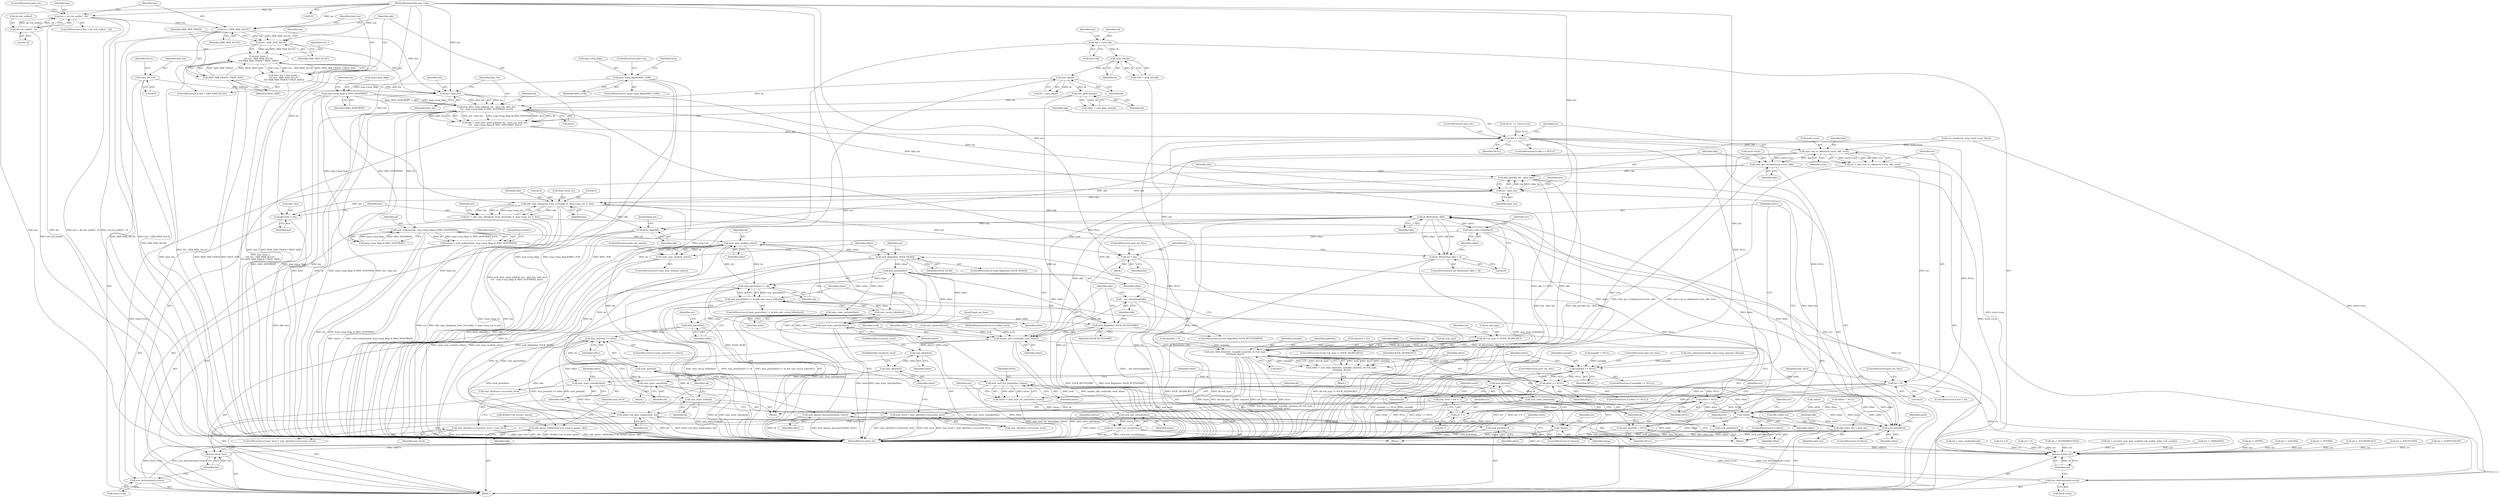 digraph "0_linux_e0e3cea46d31d23dc40df0a49a7a2c04fe8edfea_0@API" {
"1000281" [label="(Call,sock_alloc_send_pskb(sk, len - data_len, data_len,\n\t\t\t\t   msg->msg_flags & MSG_DONTWAIT, &err))"];
"1000226" [label="(Call,unix_peer_get(sk))"];
"1000128" [label="(Call,unix_sk(sk))"];
"1000123" [label="(Call,sock_net(sk))"];
"1000115" [label="(Call,*sk = sock->sk)"];
"1000283" [label="(Call,len - data_len)"];
"1000266" [label="(Call,len > SKB_MAX_ALLOC)"];
"1000257" [label="(Call,len > sk->sk_sndbuf - 32)"];
"1000107" [label="(MethodParameterIn,size_t len)"];
"1000259" [label="(Call,sk->sk_sndbuf - 32)"];
"1000273" [label="(Call,len - SKB_MAX_ALLOC)"];
"1000151" [label="(Call,data_len = 0)"];
"1000269" [label="(Call,data_len = min_t(size_t,\n\t\t\t\t len - SKB_MAX_ALLOC,\n\t\t\t\t MAX_SKB_FRAGS * PAGE_SIZE))"];
"1000271" [label="(Call,min_t(size_t,\n\t\t\t\t len - SKB_MAX_ALLOC,\n\t\t\t\t MAX_SKB_FRAGS * PAGE_SIZE))"];
"1000276" [label="(Call,MAX_SKB_FRAGS * PAGE_SIZE)"];
"1000287" [label="(Call,msg->msg_flags & MSG_DONTWAIT)"];
"1000187" [label="(Call,msg->msg_flags&MSG_OOB)"];
"1000279" [label="(Call,skb = sock_alloc_send_pskb(sk, len - data_len, data_len,\n\t\t\t\t   msg->msg_flags & MSG_DONTWAIT, &err))"];
"1000295" [label="(Call,skb == NULL)"];
"1000301" [label="(Call,unix_scm_to_skb(siocb->scm, skb, true))"];
"1000299" [label="(Call,err = unix_scm_to_skb(siocb->scm, skb, true))"];
"1000308" [label="(Call,err < 0)"];
"1000312" [label="(Call,max_level = err + 1)"];
"1000538" [label="(Call,max_level > unix_sk(other)->recursion_level)"];
"1000544" [label="(Call,unix_sk(other)->recursion_level = max_level)"];
"1000314" [label="(Call,err + 1)"];
"1000578" [label="(Return,return err;)"];
"1000317" [label="(Call,unix_get_secdata(siocb->scm, skb))"];
"1000322" [label="(Call,skb_put(skb, len - data_len))"];
"1000339" [label="(Call,skb_copy_datagram_from_iovec(skb, 0, msg->msg_iov, 0, len))"];
"1000337" [label="(Call,err = skb_copy_datagram_from_iovec(skb, 0, msg->msg_iov, 0, len))"];
"1000392" [label="(Call,sk_filter(other, skb))"];
"1000391" [label="(Call,sk_filter(other, skb) < 0)"];
"1000401" [label="(Call,unix_state_lock(other))"];
"1000409" [label="(Call,unix_may_send(sk, other))"];
"1000408" [label="(Call,!unix_may_send(sk, other))"];
"1000414" [label="(Call,sock_flag(other, SOCK_DEAD))"];
"1000418" [label="(Call,unix_state_unlock(other))"];
"1000420" [label="(Call,sock_put(other))"];
"1000428" [label="(Call,unix_peer(sk) == other)"];
"1000439" [label="(Call,unix_dgram_disconnected(sk, other))"];
"1000442" [label="(Call,sock_put(other))"];
"1000492" [label="(Call,unix_peer(other))"];
"1000491" [label="(Call,unix_peer(other) != sk)"];
"1000490" [label="(Call,unix_peer(other) != sk && unix_recvq_full(other))"];
"1000495" [label="(Call,unix_recvq_full(other))"];
"1000509" [label="(Call,unix_wait_for_peer(other, timeo))"];
"1000361" [label="(Call,!other)"];
"1000572" [label="(Call,sock_put(other))"];
"1000507" [label="(Call,timeo = unix_wait_for_peer(other, timeo))"];
"1000514" [label="(Call,sock_intr_errno(timeo))"];
"1000499" [label="(Call,!timeo)"];
"1000512" [label="(Call,err = sock_intr_errno(timeo))"];
"1000522" [label="(Call,sock_flag(other, SOCK_RCVTSTAMP))"];
"1000527" [label="(Call,maybe_add_creds(skb, sock, other))"];
"1000531" [label="(Call,skb_queue_tail(&other->sk_receive_queue, skb))"];
"1000541" [label="(Call,unix_sk(other))"];
"1000546" [label="(Call,unix_sk(other))"];
"1000550" [label="(Call,unix_state_unlock(other))"];
"1000552" [label="(Call,other->sk_data_ready(other, len))"];
"1000555" [label="(Call,sock_put(other))"];
"1000561" [label="(Return,return len;)"];
"1000564" [label="(Call,unix_state_unlock(other))"];
"1000425" [label="(Call,unix_state_lock(sk))"];
"1000429" [label="(Call,unix_peer(sk))"];
"1000434" [label="(Call,unix_peer(sk))"];
"1000437" [label="(Call,unix_state_unlock(sk))"];
"1000450" [label="(Call,unix_state_unlock(sk))"];
"1000525" [label="(Call,__net_timestamp(skb))"];
"1000567" [label="(Call,kfree_skb(skb))"];
"1000397" [label="(Call,err = len)"];
"1000557" [label="(Call,scm_destroy(siocb->scm))"];
"1000574" [label="(Call,scm_destroy(siocb->scm))"];
"1000369" [label="(Call,sunaddr == NULL)"];
"1000375" [label="(Call,unix_find_other(net, sunaddr, namelen, sk->sk_type,\n\t\t\t\t\thash, &err))"];
"1000373" [label="(Call,other = unix_find_other(net, sunaddr, namelen, sk->sk_type,\n\t\t\t\t\thash, &err))"];
"1000386" [label="(Call,other == NULL)"];
"1000433" [label="(Call,unix_peer(sk) = NULL)"];
"1000452" [label="(Call,other = NULL)"];
"1000471" [label="(Call,sk->sk_type != SOCK_SEQPACKET)"];
"1000324" [label="(Call,len - data_len)"];
"1000327" [label="(Call,skb->data_len = data_len)"];
"1000332" [label="(Call,skb->len = len)"];
"1000352" [label="(Call,sock_sndtimeo(sk, msg->msg_flags & MSG_DONTWAIT))"];
"1000350" [label="(Call,timeo = sock_sndtimeo(sk, msg->msg_flags & MSG_DONTWAIT))"];
"1000334" [label="(Identifier,skb)"];
"1000441" [label="(Identifier,other)"];
"1000530" [label="(Identifier,other)"];
"1000389" [label="(ControlStructure,goto out_free;)"];
"1000129" [label="(Identifier,sk)"];
"1000264" [label="(ControlStructure,goto out;)"];
"1000246" [label="(Call,err = unix_autobind(sock))"];
"1000336" [label="(Identifier,len)"];
"1000454" [label="(Identifier,NULL)"];
"1000293" [label="(Identifier,err)"];
"1000339" [label="(Call,skb_copy_datagram_from_iovec(skb, 0, msg->msg_iov, 0, len))"];
"1000436" [label="(Identifier,NULL)"];
"1000538" [label="(Call,max_level > unix_sk(other)->recursion_level)"];
"1000325" [label="(Identifier,len)"];
"1000208" [label="(Call,err < 0)"];
"1000524" [label="(Identifier,SOCK_RCVTSTAMP)"];
"1000298" [label="(ControlStructure,goto out;)"];
"1000422" [label="(Call,err = 0)"];
"1000105" [label="(MethodParameterIn,struct socket *sock)"];
"1000392" [label="(Call,sk_filter(other, skb))"];
"1000418" [label="(Call,unix_state_unlock(other))"];
"1000402" [label="(Identifier,other)"];
"1000333" [label="(Call,skb->len)"];
"1000527" [label="(Call,maybe_add_creds(skb, sock, other))"];
"1000224" [label="(Call,other = unix_peer_get(sk))"];
"1000263" [label="(Literal,32)"];
"1000578" [label="(Return,return err;)"];
"1000324" [label="(Call,len - data_len)"];
"1000431" [label="(Identifier,other)"];
"1000556" [label="(Identifier,other)"];
"1000435" [label="(Identifier,sk)"];
"1000427" [label="(ControlStructure,if (unix_peer(sk) == other))"];
"1000514" [label="(Call,sock_intr_errno(timeo))"];
"1000453" [label="(Identifier,other)"];
"1000296" [label="(Identifier,skb)"];
"1000155" [label="(Call,NULL == siocb->scm)"];
"1000404" [label="(Identifier,err)"];
"1000522" [label="(Call,sock_flag(other, SOCK_RCVTSTAMP))"];
"1000371" [label="(Identifier,NULL)"];
"1000270" [label="(Identifier,data_len)"];
"1000346" [label="(Identifier,len)"];
"1000126" [label="(Call,*u = unix_sk(sk))"];
"1000390" [label="(ControlStructure,if (sk_filter(other, skb) < 0))"];
"1000315" [label="(Identifier,err)"];
"1000378" [label="(Identifier,namelen)"];
"1000302" [label="(Call,siocb->scm)"];
"1000124" [label="(Identifier,sk)"];
"1000128" [label="(Call,unix_sk(sk))"];
"1000284" [label="(Identifier,len)"];
"1000497" [label="(Block,)"];
"1000575" [label="(Call,siocb->scm)"];
"1000332" [label="(Call,skb->len = len)"];
"1000107" [label="(MethodParameterIn,size_t len)"];
"1000272" [label="(Identifier,size_t)"];
"1000551" [label="(Identifier,other)"];
"1000444" [label="(Call,err = -ECONNREFUSED)"];
"1000285" [label="(Identifier,data_len)"];
"1000493" [label="(Identifier,other)"];
"1000342" [label="(Call,msg->msg_iov)"];
"1000397" [label="(Call,err = len)"];
"1000361" [label="(Call,!other)"];
"1000257" [label="(Call,len > sk->sk_sndbuf - 32)"];
"1000331" [label="(Identifier,data_len)"];
"1000338" [label="(Identifier,err)"];
"1000489" [label="(ControlStructure,if (unix_peer(other) != sk && unix_recvq_full(other)))"];
"1000195" [label="(Identifier,msg)"];
"1000567" [label="(Call,kfree_skb(skb))"];
"1000460" [label="(Identifier,err)"];
"1000151" [label="(Call,data_len = 0)"];
"1000306" [label="(Identifier,true)"];
"1000388" [label="(Identifier,NULL)"];
"1000491" [label="(Call,unix_peer(other) != sk)"];
"1000529" [label="(Identifier,sock)"];
"1000500" [label="(Identifier,timeo)"];
"1000369" [label="(Call,sunaddr == NULL)"];
"1000291" [label="(Identifier,MSG_DONTWAIT)"];
"1000269" [label="(Call,data_len = min_t(size_t,\n\t\t\t\t len - SKB_MAX_ALLOC,\n\t\t\t\t MAX_SKB_FRAGS * PAGE_SIZE))"];
"1000322" [label="(Call,skb_put(skb, len - data_len))"];
"1000297" [label="(Identifier,NULL)"];
"1000534" [label="(Identifier,other)"];
"1000311" [label="(ControlStructure,goto out_free;)"];
"1000317" [label="(Call,unix_get_secdata(siocb->scm, skb))"];
"1000169" [label="(Call,scm_send(sock, msg, siocb->scm, false))"];
"1000559" [label="(Identifier,siocb)"];
"1000294" [label="(ControlStructure,if (skb == NULL))"];
"1000374" [label="(Identifier,other)"];
"1000432" [label="(Block,)"];
"1000545" [label="(Call,unix_sk(other)->recursion_level)"];
"1000477" [label="(Call,err = security_unix_may_send(sk->sk_socket, other->sk_socket))"];
"1000387" [label="(Identifier,other)"];
"1000368" [label="(ControlStructure,if (sunaddr == NULL))"];
"1000212" [label="(Call,namelen = err)"];
"1000345" [label="(Literal,0)"];
"1000554" [label="(Identifier,len)"];
"1000451" [label="(Identifier,sk)"];
"1000518" [label="(Identifier,current)"];
"1000283" [label="(Call,len - data_len)"];
"1000288" [label="(Call,msg->msg_flags)"];
"1000544" [label="(Call,unix_sk(other)->recursion_level = max_level)"];
"1000394" [label="(Identifier,skb)"];
"1000398" [label="(Identifier,err)"];
"1000515" [label="(Identifier,timeo)"];
"1000401" [label="(Call,unix_state_lock(other))"];
"1000312" [label="(Call,max_level = err + 1)"];
"1000568" [label="(Identifier,skb)"];
"1000115" [label="(Call,*sk = sock->sk)"];
"1000276" [label="(Call,MAX_SKB_FRAGS * PAGE_SIZE)"];
"1000450" [label="(Call,unix_state_unlock(sk))"];
"1000226" [label="(Call,unix_peer_get(sk))"];
"1000280" [label="(Identifier,skb)"];
"1000186" [label="(ControlStructure,if (msg->msg_flags&MSG_OOB))"];
"1000536" [label="(Identifier,skb)"];
"1000352" [label="(Call,sock_sndtimeo(sk, msg->msg_flags & MSG_DONTWAIT))"];
"1000301" [label="(Call,unix_scm_to_skb(siocb->scm, skb, true))"];
"1000287" [label="(Call,msg->msg_flags & MSG_DONTWAIT)"];
"1000499" [label="(Call,!timeo)"];
"1000528" [label="(Identifier,skb)"];
"1000382" [label="(Identifier,hash)"];
"1000354" [label="(Call,msg->msg_flags & MSG_DONTWAIT)"];
"1000123" [label="(Call,sock_net(sk))"];
"1000248" [label="(Call,unix_autobind(sock))"];
"1000370" [label="(Identifier,sunaddr)"];
"1000299" [label="(Call,err = unix_scm_to_skb(siocb->scm, skb, true))"];
"1000471" [label="(Call,sk->sk_type != SOCK_SEQPACKET)"];
"1000116" [label="(Identifier,sk)"];
"1000549" [label="(Identifier,max_level)"];
"1000376" [label="(Identifier,net)"];
"1000507" [label="(Call,timeo = unix_wait_for_peer(other, timeo))"];
"1000547" [label="(Identifier,other)"];
"1000472" [label="(Call,sk->sk_type)"];
"1000428" [label="(Call,unix_peer(sk) == other)"];
"1000275" [label="(Identifier,SKB_MAX_ALLOC)"];
"1000259" [label="(Call,sk->sk_sndbuf - 32)"];
"1000318" [label="(Call,siocb->scm)"];
"1000416" [label="(Identifier,SOCK_DEAD)"];
"1000229" [label="(Call,!other)"];
"1000513" [label="(Identifier,err)"];
"1000351" [label="(Identifier,timeo)"];
"1000121" [label="(Call,*net = sock_net(sk))"];
"1000108" [label="(Block,)"];
"1000305" [label="(Identifier,skb)"];
"1000445" [label="(Identifier,err)"];
"1000439" [label="(Call,unix_dgram_disconnected(sk, other))"];
"1000353" [label="(Identifier,sk)"];
"1000572" [label="(Call,sock_put(other))"];
"1000385" [label="(ControlStructure,if (other == NULL))"];
"1000314" [label="(Call,err + 1)"];
"1000350" [label="(Call,timeo = sock_sndtimeo(sk, msg->msg_flags & MSG_DONTWAIT))"];
"1000217" [label="(Call,sunaddr = NULL)"];
"1000267" [label="(Identifier,len)"];
"1000274" [label="(Identifier,len)"];
"1000271" [label="(Call,min_t(size_t,\n\t\t\t\t len - SKB_MAX_ALLOC,\n\t\t\t\t MAX_SKB_FRAGS * PAGE_SIZE))"];
"1000512" [label="(Call,err = sock_intr_errno(timeo))"];
"1000440" [label="(Identifier,sk)"];
"1000552" [label="(Call,other->sk_data_ready(other, len))"];
"1000310" [label="(Literal,0)"];
"1000494" [label="(Identifier,sk)"];
"1000526" [label="(Identifier,skb)"];
"1000426" [label="(Identifier,sk)"];
"1000323" [label="(Identifier,skb)"];
"1000282" [label="(Identifier,sk)"];
"1000295" [label="(Call,skb == NULL)"];
"1000286" [label="(Identifier,data_len)"];
"1000300" [label="(Identifier,err)"];
"1000580" [label="(MethodReturn,static int)"];
"1000307" [label="(ControlStructure,if (err < 0))"];
"1000537" [label="(ControlStructure,if (max_level > unix_sk(other)->recursion_level))"];
"1000412" [label="(ControlStructure,goto out_unlock;)"];
"1000423" [label="(Identifier,err)"];
"1000419" [label="(Identifier,other)"];
"1000266" [label="(Call,len > SKB_MAX_ALLOC)"];
"1000558" [label="(Call,siocb->scm)"];
"1000328" [label="(Call,skb->data_len)"];
"1000550" [label="(Call,unix_state_unlock(other))"];
"1000379" [label="(Call,sk->sk_type)"];
"1000156" [label="(Identifier,NULL)"];
"1000363" [label="(Block,)"];
"1000420" [label="(Call,sock_put(other))"];
"1000273" [label="(Call,len - SKB_MAX_ALLOC)"];
"1000281" [label="(Call,sock_alloc_send_pskb(sk, len - data_len, data_len,\n\t\t\t\t   msg->msg_flags & MSG_DONTWAIT, &err))"];
"1000434" [label="(Call,unix_peer(sk))"];
"1000122" [label="(Identifier,net)"];
"1000326" [label="(Identifier,data_len)"];
"1000540" [label="(Call,unix_sk(other)->recursion_level)"];
"1000576" [label="(Identifier,siocb)"];
"1000313" [label="(Identifier,max_level)"];
"1000414" [label="(Call,sock_flag(other, SOCK_DEAD))"];
"1000292" [label="(Call,&err)"];
"1000260" [label="(Call,sk->sk_sndbuf)"];
"1000117" [label="(Call,sock->sk)"];
"1000525" [label="(Call,__net_timestamp(skb))"];
"1000503" [label="(Identifier,err)"];
"1000141" [label="(Call,namelen = 0)"];
"1000539" [label="(Identifier,max_level)"];
"1000252" [label="(Call,err = -EMSGSIZE)"];
"1000569" [label="(JumpTarget,out:)"];
"1000470" [label="(ControlStructure,if (sk->sk_type != SOCK_SEQPACKET))"];
"1000308" [label="(Call,err < 0)"];
"1000456" [label="(Identifier,err)"];
"1000475" [label="(Identifier,SOCK_SEQPACKET)"];
"1000340" [label="(Identifier,skb)"];
"1000373" [label="(Call,other = unix_find_other(net, sunaddr, namelen, sk->sk_type,\n\t\t\t\t\thash, &err))"];
"1000187" [label="(Call,msg->msg_flags&MSG_OOB)"];
"1000227" [label="(Identifier,sk)"];
"1000191" [label="(Identifier,MSG_OOB)"];
"1000417" [label="(Block,)"];
"1000430" [label="(Identifier,sk)"];
"1000372" [label="(ControlStructure,goto out_free;)"];
"1000152" [label="(Identifier,data_len)"];
"1000319" [label="(Identifier,siocb)"];
"1000425" [label="(Call,unix_state_lock(sk))"];
"1000327" [label="(Call,skb->data_len = data_len)"];
"1000393" [label="(Identifier,other)"];
"1000348" [label="(Identifier,err)"];
"1000492" [label="(Call,unix_peer(other))"];
"1000377" [label="(Identifier,sunaddr)"];
"1000396" [label="(Block,)"];
"1000452" [label="(Call,other = NULL)"];
"1000561" [label="(Return,return len;)"];
"1000360" [label="(ControlStructure,if (!other))"];
"1000137" [label="(Call,*other = NULL)"];
"1000409" [label="(Call,unix_may_send(sk, other))"];
"1000153" [label="(Literal,0)"];
"1000459" [label="(Call,err = -EPIPE)"];
"1000316" [label="(Literal,1)"];
"1000557" [label="(Call,scm_destroy(siocb->scm))"];
"1000553" [label="(Identifier,other)"];
"1000502" [label="(Call,err = -EAGAIN)"];
"1000362" [label="(Identifier,other)"];
"1000573" [label="(Identifier,other)"];
"1000403" [label="(Call,err = -EPERM)"];
"1000443" [label="(Identifier,other)"];
"1000543" [label="(FieldIdentifier,recursion_level)"];
"1000341" [label="(Literal,0)"];
"1000386" [label="(Call,other == NULL)"];
"1000498" [label="(ControlStructure,if (!timeo))"];
"1000321" [label="(Identifier,skb)"];
"1000562" [label="(Identifier,len)"];
"1000438" [label="(Identifier,sk)"];
"1000200" [label="(Call,unix_mkname(sunaddr, msg->msg_namelen, &hash))"];
"1000478" [label="(Identifier,err)"];
"1000359" [label="(JumpTarget,restart:)"];
"1000510" [label="(Identifier,other)"];
"1000265" [label="(ControlStructure,if (len > SKB_MAX_ALLOC))"];
"1000495" [label="(Call,unix_recvq_full(other))"];
"1000509" [label="(Call,unix_wait_for_peer(other, timeo))"];
"1000268" [label="(Identifier,SKB_MAX_ALLOC)"];
"1000531" [label="(Call,skb_queue_tail(&other->sk_receive_queue, skb))"];
"1000532" [label="(Call,&other->sk_receive_queue)"];
"1000408" [label="(Call,!unix_may_send(sk, other))"];
"1000546" [label="(Call,unix_sk(other))"];
"1000400" [label="(ControlStructure,goto out_free;)"];
"1000437" [label="(Call,unix_state_unlock(sk))"];
"1000258" [label="(Identifier,len)"];
"1000511" [label="(Identifier,timeo)"];
"1000364" [label="(Call,err = -ECONNRESET)"];
"1000395" [label="(Literal,0)"];
"1000256" [label="(ControlStructure,if (len > sk->sk_sndbuf - 32))"];
"1000566" [label="(JumpTarget,out_free:)"];
"1000548" [label="(FieldIdentifier,recursion_level)"];
"1000399" [label="(Identifier,len)"];
"1000413" [label="(ControlStructure,if (sock_flag(other, SOCK_DEAD)))"];
"1000541" [label="(Call,unix_sk(other))"];
"1000411" [label="(Identifier,other)"];
"1000565" [label="(Identifier,other)"];
"1000220" [label="(Call,err = -ENOTCONN)"];
"1000574" [label="(Call,scm_destroy(siocb->scm))"];
"1000564" [label="(Call,unix_state_unlock(other))"];
"1000521" [label="(ControlStructure,if (sock_flag(other, SOCK_RCVTSTAMP)))"];
"1000433" [label="(Call,unix_peer(sk) = NULL)"];
"1000442" [label="(Call,sock_put(other))"];
"1000496" [label="(Identifier,other)"];
"1000542" [label="(Identifier,other)"];
"1000410" [label="(Identifier,sk)"];
"1000570" [label="(ControlStructure,if (other))"];
"1000407" [label="(ControlStructure,if (!unix_may_send(sk, other)))"];
"1000579" [label="(Identifier,err)"];
"1000429" [label="(Call,unix_peer(sk))"];
"1000555" [label="(Call,sock_put(other))"];
"1000391" [label="(Call,sk_filter(other, skb) < 0)"];
"1000383" [label="(Call,&err)"];
"1000490" [label="(Call,unix_peer(other) != sk && unix_recvq_full(other))"];
"1000523" [label="(Identifier,other)"];
"1000415" [label="(Identifier,other)"];
"1000188" [label="(Call,msg->msg_flags)"];
"1000192" [label="(ControlStructure,goto out;)"];
"1000421" [label="(Identifier,other)"];
"1000329" [label="(Identifier,skb)"];
"1000365" [label="(Identifier,err)"];
"1000375" [label="(Call,unix_find_other(net, sunaddr, namelen, sk->sk_type,\n\t\t\t\t\thash, &err))"];
"1000278" [label="(Identifier,PAGE_SIZE)"];
"1000449" [label="(Block,)"];
"1000182" [label="(Call,err = -EOPNOTSUPP)"];
"1000508" [label="(Identifier,timeo)"];
"1000279" [label="(Call,skb = sock_alloc_send_pskb(sk, len - data_len, data_len,\n\t\t\t\t   msg->msg_flags & MSG_DONTWAIT, &err))"];
"1000337" [label="(Call,err = skb_copy_datagram_from_iovec(skb, 0, msg->msg_iov, 0, len))"];
"1000277" [label="(Identifier,MAX_SKB_FRAGS)"];
"1000309" [label="(Identifier,err)"];
"1000281" -> "1000279"  [label="AST: "];
"1000281" -> "1000292"  [label="CFG: "];
"1000282" -> "1000281"  [label="AST: "];
"1000283" -> "1000281"  [label="AST: "];
"1000286" -> "1000281"  [label="AST: "];
"1000287" -> "1000281"  [label="AST: "];
"1000292" -> "1000281"  [label="AST: "];
"1000279" -> "1000281"  [label="CFG: "];
"1000281" -> "1000580"  [label="DDG: data_len"];
"1000281" -> "1000580"  [label="DDG: &err"];
"1000281" -> "1000580"  [label="DDG: sk"];
"1000281" -> "1000580"  [label="DDG: msg->msg_flags & MSG_DONTWAIT"];
"1000281" -> "1000580"  [label="DDG: len - data_len"];
"1000281" -> "1000279"  [label="DDG: len - data_len"];
"1000281" -> "1000279"  [label="DDG: msg->msg_flags & MSG_DONTWAIT"];
"1000281" -> "1000279"  [label="DDG: &err"];
"1000281" -> "1000279"  [label="DDG: sk"];
"1000281" -> "1000279"  [label="DDG: data_len"];
"1000226" -> "1000281"  [label="DDG: sk"];
"1000128" -> "1000281"  [label="DDG: sk"];
"1000283" -> "1000281"  [label="DDG: len"];
"1000283" -> "1000281"  [label="DDG: data_len"];
"1000287" -> "1000281"  [label="DDG: msg->msg_flags"];
"1000287" -> "1000281"  [label="DDG: MSG_DONTWAIT"];
"1000281" -> "1000324"  [label="DDG: data_len"];
"1000281" -> "1000352"  [label="DDG: sk"];
"1000281" -> "1000375"  [label="DDG: &err"];
"1000226" -> "1000224"  [label="AST: "];
"1000226" -> "1000227"  [label="CFG: "];
"1000227" -> "1000226"  [label="AST: "];
"1000224" -> "1000226"  [label="CFG: "];
"1000226" -> "1000580"  [label="DDG: sk"];
"1000226" -> "1000224"  [label="DDG: sk"];
"1000128" -> "1000226"  [label="DDG: sk"];
"1000128" -> "1000126"  [label="AST: "];
"1000128" -> "1000129"  [label="CFG: "];
"1000129" -> "1000128"  [label="AST: "];
"1000126" -> "1000128"  [label="CFG: "];
"1000128" -> "1000580"  [label="DDG: sk"];
"1000128" -> "1000126"  [label="DDG: sk"];
"1000123" -> "1000128"  [label="DDG: sk"];
"1000123" -> "1000121"  [label="AST: "];
"1000123" -> "1000124"  [label="CFG: "];
"1000124" -> "1000123"  [label="AST: "];
"1000121" -> "1000123"  [label="CFG: "];
"1000123" -> "1000121"  [label="DDG: sk"];
"1000115" -> "1000123"  [label="DDG: sk"];
"1000115" -> "1000108"  [label="AST: "];
"1000115" -> "1000117"  [label="CFG: "];
"1000116" -> "1000115"  [label="AST: "];
"1000117" -> "1000115"  [label="AST: "];
"1000122" -> "1000115"  [label="CFG: "];
"1000115" -> "1000580"  [label="DDG: sock->sk"];
"1000283" -> "1000285"  [label="CFG: "];
"1000284" -> "1000283"  [label="AST: "];
"1000285" -> "1000283"  [label="AST: "];
"1000286" -> "1000283"  [label="CFG: "];
"1000283" -> "1000580"  [label="DDG: len"];
"1000266" -> "1000283"  [label="DDG: len"];
"1000273" -> "1000283"  [label="DDG: len"];
"1000107" -> "1000283"  [label="DDG: len"];
"1000151" -> "1000283"  [label="DDG: data_len"];
"1000269" -> "1000283"  [label="DDG: data_len"];
"1000283" -> "1000324"  [label="DDG: len"];
"1000266" -> "1000265"  [label="AST: "];
"1000266" -> "1000268"  [label="CFG: "];
"1000267" -> "1000266"  [label="AST: "];
"1000268" -> "1000266"  [label="AST: "];
"1000270" -> "1000266"  [label="CFG: "];
"1000280" -> "1000266"  [label="CFG: "];
"1000266" -> "1000580"  [label="DDG: SKB_MAX_ALLOC"];
"1000266" -> "1000580"  [label="DDG: len > SKB_MAX_ALLOC"];
"1000257" -> "1000266"  [label="DDG: len"];
"1000107" -> "1000266"  [label="DDG: len"];
"1000266" -> "1000273"  [label="DDG: len"];
"1000266" -> "1000273"  [label="DDG: SKB_MAX_ALLOC"];
"1000257" -> "1000256"  [label="AST: "];
"1000257" -> "1000259"  [label="CFG: "];
"1000258" -> "1000257"  [label="AST: "];
"1000259" -> "1000257"  [label="AST: "];
"1000264" -> "1000257"  [label="CFG: "];
"1000267" -> "1000257"  [label="CFG: "];
"1000257" -> "1000580"  [label="DDG: sk->sk_sndbuf - 32"];
"1000257" -> "1000580"  [label="DDG: len"];
"1000257" -> "1000580"  [label="DDG: len > sk->sk_sndbuf - 32"];
"1000107" -> "1000257"  [label="DDG: len"];
"1000259" -> "1000257"  [label="DDG: sk->sk_sndbuf"];
"1000259" -> "1000257"  [label="DDG: 32"];
"1000107" -> "1000103"  [label="AST: "];
"1000107" -> "1000580"  [label="DDG: len"];
"1000107" -> "1000273"  [label="DDG: len"];
"1000107" -> "1000324"  [label="DDG: len"];
"1000107" -> "1000332"  [label="DDG: len"];
"1000107" -> "1000339"  [label="DDG: len"];
"1000107" -> "1000397"  [label="DDG: len"];
"1000107" -> "1000552"  [label="DDG: len"];
"1000107" -> "1000561"  [label="DDG: len"];
"1000259" -> "1000263"  [label="CFG: "];
"1000260" -> "1000259"  [label="AST: "];
"1000263" -> "1000259"  [label="AST: "];
"1000259" -> "1000580"  [label="DDG: sk->sk_sndbuf"];
"1000273" -> "1000271"  [label="AST: "];
"1000273" -> "1000275"  [label="CFG: "];
"1000274" -> "1000273"  [label="AST: "];
"1000275" -> "1000273"  [label="AST: "];
"1000277" -> "1000273"  [label="CFG: "];
"1000273" -> "1000580"  [label="DDG: SKB_MAX_ALLOC"];
"1000273" -> "1000271"  [label="DDG: len"];
"1000273" -> "1000271"  [label="DDG: SKB_MAX_ALLOC"];
"1000151" -> "1000108"  [label="AST: "];
"1000151" -> "1000153"  [label="CFG: "];
"1000152" -> "1000151"  [label="AST: "];
"1000153" -> "1000151"  [label="AST: "];
"1000156" -> "1000151"  [label="CFG: "];
"1000151" -> "1000580"  [label="DDG: data_len"];
"1000269" -> "1000265"  [label="AST: "];
"1000269" -> "1000271"  [label="CFG: "];
"1000270" -> "1000269"  [label="AST: "];
"1000271" -> "1000269"  [label="AST: "];
"1000280" -> "1000269"  [label="CFG: "];
"1000269" -> "1000580"  [label="DDG: min_t(size_t,\n\t\t\t\t len - SKB_MAX_ALLOC,\n\t\t\t\t MAX_SKB_FRAGS * PAGE_SIZE)"];
"1000271" -> "1000269"  [label="DDG: size_t"];
"1000271" -> "1000269"  [label="DDG: len - SKB_MAX_ALLOC"];
"1000271" -> "1000269"  [label="DDG: MAX_SKB_FRAGS * PAGE_SIZE"];
"1000271" -> "1000276"  [label="CFG: "];
"1000272" -> "1000271"  [label="AST: "];
"1000276" -> "1000271"  [label="AST: "];
"1000271" -> "1000580"  [label="DDG: MAX_SKB_FRAGS * PAGE_SIZE"];
"1000271" -> "1000580"  [label="DDG: len - SKB_MAX_ALLOC"];
"1000271" -> "1000580"  [label="DDG: size_t"];
"1000276" -> "1000271"  [label="DDG: MAX_SKB_FRAGS"];
"1000276" -> "1000271"  [label="DDG: PAGE_SIZE"];
"1000276" -> "1000278"  [label="CFG: "];
"1000277" -> "1000276"  [label="AST: "];
"1000278" -> "1000276"  [label="AST: "];
"1000276" -> "1000580"  [label="DDG: PAGE_SIZE"];
"1000276" -> "1000580"  [label="DDG: MAX_SKB_FRAGS"];
"1000287" -> "1000291"  [label="CFG: "];
"1000288" -> "1000287"  [label="AST: "];
"1000291" -> "1000287"  [label="AST: "];
"1000293" -> "1000287"  [label="CFG: "];
"1000287" -> "1000580"  [label="DDG: MSG_DONTWAIT"];
"1000287" -> "1000580"  [label="DDG: msg->msg_flags"];
"1000187" -> "1000287"  [label="DDG: msg->msg_flags"];
"1000287" -> "1000354"  [label="DDG: msg->msg_flags"];
"1000287" -> "1000354"  [label="DDG: MSG_DONTWAIT"];
"1000187" -> "1000186"  [label="AST: "];
"1000187" -> "1000191"  [label="CFG: "];
"1000188" -> "1000187"  [label="AST: "];
"1000191" -> "1000187"  [label="AST: "];
"1000192" -> "1000187"  [label="CFG: "];
"1000195" -> "1000187"  [label="CFG: "];
"1000187" -> "1000580"  [label="DDG: msg->msg_flags"];
"1000187" -> "1000580"  [label="DDG: msg->msg_flags&MSG_OOB"];
"1000187" -> "1000580"  [label="DDG: MSG_OOB"];
"1000279" -> "1000108"  [label="AST: "];
"1000280" -> "1000279"  [label="AST: "];
"1000296" -> "1000279"  [label="CFG: "];
"1000279" -> "1000580"  [label="DDG: sock_alloc_send_pskb(sk, len - data_len, data_len,\n\t\t\t\t   msg->msg_flags & MSG_DONTWAIT, &err)"];
"1000279" -> "1000295"  [label="DDG: skb"];
"1000295" -> "1000294"  [label="AST: "];
"1000295" -> "1000297"  [label="CFG: "];
"1000296" -> "1000295"  [label="AST: "];
"1000297" -> "1000295"  [label="AST: "];
"1000298" -> "1000295"  [label="CFG: "];
"1000300" -> "1000295"  [label="CFG: "];
"1000295" -> "1000580"  [label="DDG: skb"];
"1000295" -> "1000580"  [label="DDG: NULL"];
"1000295" -> "1000580"  [label="DDG: skb == NULL"];
"1000155" -> "1000295"  [label="DDG: NULL"];
"1000295" -> "1000301"  [label="DDG: skb"];
"1000295" -> "1000369"  [label="DDG: NULL"];
"1000295" -> "1000433"  [label="DDG: NULL"];
"1000295" -> "1000452"  [label="DDG: NULL"];
"1000301" -> "1000299"  [label="AST: "];
"1000301" -> "1000306"  [label="CFG: "];
"1000302" -> "1000301"  [label="AST: "];
"1000305" -> "1000301"  [label="AST: "];
"1000306" -> "1000301"  [label="AST: "];
"1000299" -> "1000301"  [label="CFG: "];
"1000301" -> "1000580"  [label="DDG: true"];
"1000301" -> "1000299"  [label="DDG: siocb->scm"];
"1000301" -> "1000299"  [label="DDG: skb"];
"1000301" -> "1000299"  [label="DDG: true"];
"1000169" -> "1000301"  [label="DDG: siocb->scm"];
"1000301" -> "1000317"  [label="DDG: siocb->scm"];
"1000301" -> "1000317"  [label="DDG: skb"];
"1000301" -> "1000567"  [label="DDG: skb"];
"1000301" -> "1000574"  [label="DDG: siocb->scm"];
"1000299" -> "1000108"  [label="AST: "];
"1000300" -> "1000299"  [label="AST: "];
"1000309" -> "1000299"  [label="CFG: "];
"1000299" -> "1000580"  [label="DDG: unix_scm_to_skb(siocb->scm, skb, true)"];
"1000299" -> "1000308"  [label="DDG: err"];
"1000308" -> "1000307"  [label="AST: "];
"1000308" -> "1000310"  [label="CFG: "];
"1000309" -> "1000308"  [label="AST: "];
"1000310" -> "1000308"  [label="AST: "];
"1000311" -> "1000308"  [label="CFG: "];
"1000313" -> "1000308"  [label="CFG: "];
"1000308" -> "1000580"  [label="DDG: err"];
"1000308" -> "1000580"  [label="DDG: err < 0"];
"1000308" -> "1000312"  [label="DDG: err"];
"1000308" -> "1000314"  [label="DDG: err"];
"1000308" -> "1000578"  [label="DDG: err"];
"1000312" -> "1000108"  [label="AST: "];
"1000312" -> "1000314"  [label="CFG: "];
"1000313" -> "1000312"  [label="AST: "];
"1000314" -> "1000312"  [label="AST: "];
"1000319" -> "1000312"  [label="CFG: "];
"1000312" -> "1000580"  [label="DDG: max_level"];
"1000312" -> "1000580"  [label="DDG: err + 1"];
"1000312" -> "1000538"  [label="DDG: max_level"];
"1000538" -> "1000537"  [label="AST: "];
"1000538" -> "1000540"  [label="CFG: "];
"1000539" -> "1000538"  [label="AST: "];
"1000540" -> "1000538"  [label="AST: "];
"1000547" -> "1000538"  [label="CFG: "];
"1000551" -> "1000538"  [label="CFG: "];
"1000538" -> "1000580"  [label="DDG: unix_sk(other)->recursion_level"];
"1000538" -> "1000580"  [label="DDG: max_level"];
"1000538" -> "1000580"  [label="DDG: max_level > unix_sk(other)->recursion_level"];
"1000538" -> "1000544"  [label="DDG: max_level"];
"1000544" -> "1000537"  [label="AST: "];
"1000544" -> "1000549"  [label="CFG: "];
"1000545" -> "1000544"  [label="AST: "];
"1000549" -> "1000544"  [label="AST: "];
"1000551" -> "1000544"  [label="CFG: "];
"1000544" -> "1000580"  [label="DDG: unix_sk(other)->recursion_level"];
"1000544" -> "1000580"  [label="DDG: max_level"];
"1000314" -> "1000316"  [label="CFG: "];
"1000315" -> "1000314"  [label="AST: "];
"1000316" -> "1000314"  [label="AST: "];
"1000578" -> "1000108"  [label="AST: "];
"1000578" -> "1000579"  [label="CFG: "];
"1000579" -> "1000578"  [label="AST: "];
"1000580" -> "1000578"  [label="CFG: "];
"1000578" -> "1000580"  [label="DDG: <RET>"];
"1000579" -> "1000578"  [label="DDG: err"];
"1000364" -> "1000578"  [label="DDG: err"];
"1000459" -> "1000578"  [label="DDG: err"];
"1000220" -> "1000578"  [label="DDG: err"];
"1000208" -> "1000578"  [label="DDG: err"];
"1000397" -> "1000578"  [label="DDG: err"];
"1000502" -> "1000578"  [label="DDG: err"];
"1000422" -> "1000578"  [label="DDG: err"];
"1000337" -> "1000578"  [label="DDG: err"];
"1000444" -> "1000578"  [label="DDG: err"];
"1000477" -> "1000578"  [label="DDG: err"];
"1000182" -> "1000578"  [label="DDG: err"];
"1000246" -> "1000578"  [label="DDG: err"];
"1000252" -> "1000578"  [label="DDG: err"];
"1000512" -> "1000578"  [label="DDG: err"];
"1000403" -> "1000578"  [label="DDG: err"];
"1000317" -> "1000108"  [label="AST: "];
"1000317" -> "1000321"  [label="CFG: "];
"1000318" -> "1000317"  [label="AST: "];
"1000321" -> "1000317"  [label="AST: "];
"1000323" -> "1000317"  [label="CFG: "];
"1000317" -> "1000580"  [label="DDG: unix_get_secdata(siocb->scm, skb)"];
"1000317" -> "1000322"  [label="DDG: skb"];
"1000317" -> "1000557"  [label="DDG: siocb->scm"];
"1000317" -> "1000574"  [label="DDG: siocb->scm"];
"1000322" -> "1000108"  [label="AST: "];
"1000322" -> "1000324"  [label="CFG: "];
"1000323" -> "1000322"  [label="AST: "];
"1000324" -> "1000322"  [label="AST: "];
"1000329" -> "1000322"  [label="CFG: "];
"1000322" -> "1000580"  [label="DDG: len - data_len"];
"1000322" -> "1000580"  [label="DDG: skb_put(skb, len - data_len)"];
"1000324" -> "1000322"  [label="DDG: len"];
"1000324" -> "1000322"  [label="DDG: data_len"];
"1000322" -> "1000339"  [label="DDG: skb"];
"1000339" -> "1000337"  [label="AST: "];
"1000339" -> "1000346"  [label="CFG: "];
"1000340" -> "1000339"  [label="AST: "];
"1000341" -> "1000339"  [label="AST: "];
"1000342" -> "1000339"  [label="AST: "];
"1000345" -> "1000339"  [label="AST: "];
"1000346" -> "1000339"  [label="AST: "];
"1000337" -> "1000339"  [label="CFG: "];
"1000339" -> "1000580"  [label="DDG: msg->msg_iov"];
"1000339" -> "1000580"  [label="DDG: len"];
"1000339" -> "1000337"  [label="DDG: skb"];
"1000339" -> "1000337"  [label="DDG: len"];
"1000339" -> "1000337"  [label="DDG: 0"];
"1000339" -> "1000337"  [label="DDG: msg->msg_iov"];
"1000324" -> "1000339"  [label="DDG: len"];
"1000339" -> "1000392"  [label="DDG: skb"];
"1000339" -> "1000397"  [label="DDG: len"];
"1000339" -> "1000552"  [label="DDG: len"];
"1000339" -> "1000567"  [label="DDG: skb"];
"1000337" -> "1000108"  [label="AST: "];
"1000338" -> "1000337"  [label="AST: "];
"1000348" -> "1000337"  [label="CFG: "];
"1000337" -> "1000580"  [label="DDG: skb_copy_datagram_from_iovec(skb, 0, msg->msg_iov, 0, len)"];
"1000337" -> "1000580"  [label="DDG: err"];
"1000392" -> "1000391"  [label="AST: "];
"1000392" -> "1000394"  [label="CFG: "];
"1000393" -> "1000392"  [label="AST: "];
"1000394" -> "1000392"  [label="AST: "];
"1000395" -> "1000392"  [label="CFG: "];
"1000392" -> "1000580"  [label="DDG: other"];
"1000392" -> "1000391"  [label="DDG: other"];
"1000392" -> "1000391"  [label="DDG: skb"];
"1000386" -> "1000392"  [label="DDG: other"];
"1000361" -> "1000392"  [label="DDG: other"];
"1000392" -> "1000401"  [label="DDG: other"];
"1000392" -> "1000525"  [label="DDG: skb"];
"1000392" -> "1000527"  [label="DDG: skb"];
"1000392" -> "1000567"  [label="DDG: skb"];
"1000392" -> "1000572"  [label="DDG: other"];
"1000391" -> "1000390"  [label="AST: "];
"1000391" -> "1000395"  [label="CFG: "];
"1000395" -> "1000391"  [label="AST: "];
"1000398" -> "1000391"  [label="CFG: "];
"1000402" -> "1000391"  [label="CFG: "];
"1000391" -> "1000580"  [label="DDG: sk_filter(other, skb)"];
"1000391" -> "1000580"  [label="DDG: sk_filter(other, skb) < 0"];
"1000401" -> "1000108"  [label="AST: "];
"1000401" -> "1000402"  [label="CFG: "];
"1000402" -> "1000401"  [label="AST: "];
"1000404" -> "1000401"  [label="CFG: "];
"1000401" -> "1000580"  [label="DDG: unix_state_lock(other)"];
"1000401" -> "1000409"  [label="DDG: other"];
"1000409" -> "1000408"  [label="AST: "];
"1000409" -> "1000411"  [label="CFG: "];
"1000410" -> "1000409"  [label="AST: "];
"1000411" -> "1000409"  [label="AST: "];
"1000408" -> "1000409"  [label="CFG: "];
"1000409" -> "1000580"  [label="DDG: sk"];
"1000409" -> "1000408"  [label="DDG: sk"];
"1000409" -> "1000408"  [label="DDG: other"];
"1000491" -> "1000409"  [label="DDG: sk"];
"1000439" -> "1000409"  [label="DDG: sk"];
"1000352" -> "1000409"  [label="DDG: sk"];
"1000450" -> "1000409"  [label="DDG: sk"];
"1000409" -> "1000414"  [label="DDG: other"];
"1000409" -> "1000425"  [label="DDG: sk"];
"1000409" -> "1000491"  [label="DDG: sk"];
"1000409" -> "1000564"  [label="DDG: other"];
"1000408" -> "1000407"  [label="AST: "];
"1000412" -> "1000408"  [label="CFG: "];
"1000415" -> "1000408"  [label="CFG: "];
"1000408" -> "1000580"  [label="DDG: unix_may_send(sk, other)"];
"1000408" -> "1000580"  [label="DDG: !unix_may_send(sk, other)"];
"1000414" -> "1000413"  [label="AST: "];
"1000414" -> "1000416"  [label="CFG: "];
"1000415" -> "1000414"  [label="AST: "];
"1000416" -> "1000414"  [label="AST: "];
"1000419" -> "1000414"  [label="CFG: "];
"1000460" -> "1000414"  [label="CFG: "];
"1000414" -> "1000580"  [label="DDG: sock_flag(other, SOCK_DEAD)"];
"1000414" -> "1000580"  [label="DDG: SOCK_DEAD"];
"1000414" -> "1000418"  [label="DDG: other"];
"1000414" -> "1000492"  [label="DDG: other"];
"1000414" -> "1000564"  [label="DDG: other"];
"1000418" -> "1000417"  [label="AST: "];
"1000418" -> "1000419"  [label="CFG: "];
"1000419" -> "1000418"  [label="AST: "];
"1000421" -> "1000418"  [label="CFG: "];
"1000418" -> "1000580"  [label="DDG: unix_state_unlock(other)"];
"1000418" -> "1000420"  [label="DDG: other"];
"1000420" -> "1000417"  [label="AST: "];
"1000420" -> "1000421"  [label="CFG: "];
"1000421" -> "1000420"  [label="AST: "];
"1000423" -> "1000420"  [label="CFG: "];
"1000420" -> "1000580"  [label="DDG: sock_put(other)"];
"1000420" -> "1000428"  [label="DDG: other"];
"1000428" -> "1000427"  [label="AST: "];
"1000428" -> "1000431"  [label="CFG: "];
"1000429" -> "1000428"  [label="AST: "];
"1000431" -> "1000428"  [label="AST: "];
"1000435" -> "1000428"  [label="CFG: "];
"1000451" -> "1000428"  [label="CFG: "];
"1000428" -> "1000580"  [label="DDG: unix_peer(sk) == other"];
"1000428" -> "1000580"  [label="DDG: unix_peer(sk)"];
"1000429" -> "1000428"  [label="DDG: sk"];
"1000428" -> "1000439"  [label="DDG: other"];
"1000439" -> "1000432"  [label="AST: "];
"1000439" -> "1000441"  [label="CFG: "];
"1000440" -> "1000439"  [label="AST: "];
"1000441" -> "1000439"  [label="AST: "];
"1000443" -> "1000439"  [label="CFG: "];
"1000439" -> "1000580"  [label="DDG: sk"];
"1000439" -> "1000580"  [label="DDG: unix_dgram_disconnected(sk, other)"];
"1000437" -> "1000439"  [label="DDG: sk"];
"1000439" -> "1000442"  [label="DDG: other"];
"1000442" -> "1000432"  [label="AST: "];
"1000442" -> "1000443"  [label="CFG: "];
"1000443" -> "1000442"  [label="AST: "];
"1000445" -> "1000442"  [label="CFG: "];
"1000442" -> "1000580"  [label="DDG: sock_put(other)"];
"1000492" -> "1000491"  [label="AST: "];
"1000492" -> "1000493"  [label="CFG: "];
"1000493" -> "1000492"  [label="AST: "];
"1000494" -> "1000492"  [label="CFG: "];
"1000492" -> "1000491"  [label="DDG: other"];
"1000492" -> "1000495"  [label="DDG: other"];
"1000492" -> "1000509"  [label="DDG: other"];
"1000492" -> "1000522"  [label="DDG: other"];
"1000492" -> "1000564"  [label="DDG: other"];
"1000491" -> "1000490"  [label="AST: "];
"1000491" -> "1000494"  [label="CFG: "];
"1000494" -> "1000491"  [label="AST: "];
"1000496" -> "1000491"  [label="CFG: "];
"1000490" -> "1000491"  [label="CFG: "];
"1000491" -> "1000580"  [label="DDG: sk"];
"1000491" -> "1000580"  [label="DDG: unix_peer(other)"];
"1000491" -> "1000490"  [label="DDG: unix_peer(other)"];
"1000491" -> "1000490"  [label="DDG: sk"];
"1000490" -> "1000489"  [label="AST: "];
"1000490" -> "1000495"  [label="CFG: "];
"1000495" -> "1000490"  [label="AST: "];
"1000500" -> "1000490"  [label="CFG: "];
"1000523" -> "1000490"  [label="CFG: "];
"1000490" -> "1000580"  [label="DDG: unix_recvq_full(other)"];
"1000490" -> "1000580"  [label="DDG: unix_peer(other) != sk"];
"1000490" -> "1000580"  [label="DDG: unix_peer(other) != sk && unix_recvq_full(other)"];
"1000495" -> "1000490"  [label="DDG: other"];
"1000495" -> "1000496"  [label="CFG: "];
"1000496" -> "1000495"  [label="AST: "];
"1000495" -> "1000509"  [label="DDG: other"];
"1000495" -> "1000522"  [label="DDG: other"];
"1000495" -> "1000564"  [label="DDG: other"];
"1000509" -> "1000507"  [label="AST: "];
"1000509" -> "1000511"  [label="CFG: "];
"1000510" -> "1000509"  [label="AST: "];
"1000511" -> "1000509"  [label="AST: "];
"1000507" -> "1000509"  [label="CFG: "];
"1000509" -> "1000580"  [label="DDG: other"];
"1000509" -> "1000361"  [label="DDG: other"];
"1000509" -> "1000507"  [label="DDG: other"];
"1000509" -> "1000507"  [label="DDG: timeo"];
"1000499" -> "1000509"  [label="DDG: timeo"];
"1000509" -> "1000572"  [label="DDG: other"];
"1000361" -> "1000360"  [label="AST: "];
"1000361" -> "1000362"  [label="CFG: "];
"1000362" -> "1000361"  [label="AST: "];
"1000365" -> "1000361"  [label="CFG: "];
"1000393" -> "1000361"  [label="CFG: "];
"1000361" -> "1000580"  [label="DDG: !other"];
"1000361" -> "1000580"  [label="DDG: other"];
"1000452" -> "1000361"  [label="DDG: other"];
"1000229" -> "1000361"  [label="DDG: other"];
"1000137" -> "1000361"  [label="DDG: other"];
"1000361" -> "1000572"  [label="DDG: other"];
"1000572" -> "1000570"  [label="AST: "];
"1000572" -> "1000573"  [label="CFG: "];
"1000573" -> "1000572"  [label="AST: "];
"1000576" -> "1000572"  [label="CFG: "];
"1000572" -> "1000580"  [label="DDG: sock_put(other)"];
"1000572" -> "1000580"  [label="DDG: other"];
"1000386" -> "1000572"  [label="DDG: other"];
"1000564" -> "1000572"  [label="DDG: other"];
"1000452" -> "1000572"  [label="DDG: other"];
"1000229" -> "1000572"  [label="DDG: other"];
"1000137" -> "1000572"  [label="DDG: other"];
"1000507" -> "1000497"  [label="AST: "];
"1000508" -> "1000507"  [label="AST: "];
"1000513" -> "1000507"  [label="CFG: "];
"1000507" -> "1000580"  [label="DDG: unix_wait_for_peer(other, timeo)"];
"1000507" -> "1000514"  [label="DDG: timeo"];
"1000514" -> "1000512"  [label="AST: "];
"1000514" -> "1000515"  [label="CFG: "];
"1000515" -> "1000514"  [label="AST: "];
"1000512" -> "1000514"  [label="CFG: "];
"1000514" -> "1000580"  [label="DDG: timeo"];
"1000514" -> "1000499"  [label="DDG: timeo"];
"1000514" -> "1000512"  [label="DDG: timeo"];
"1000499" -> "1000498"  [label="AST: "];
"1000499" -> "1000500"  [label="CFG: "];
"1000500" -> "1000499"  [label="AST: "];
"1000503" -> "1000499"  [label="CFG: "];
"1000508" -> "1000499"  [label="CFG: "];
"1000499" -> "1000580"  [label="DDG: !timeo"];
"1000499" -> "1000580"  [label="DDG: timeo"];
"1000350" -> "1000499"  [label="DDG: timeo"];
"1000512" -> "1000497"  [label="AST: "];
"1000513" -> "1000512"  [label="AST: "];
"1000518" -> "1000512"  [label="CFG: "];
"1000512" -> "1000580"  [label="DDG: err"];
"1000512" -> "1000580"  [label="DDG: sock_intr_errno(timeo)"];
"1000522" -> "1000521"  [label="AST: "];
"1000522" -> "1000524"  [label="CFG: "];
"1000523" -> "1000522"  [label="AST: "];
"1000524" -> "1000522"  [label="AST: "];
"1000526" -> "1000522"  [label="CFG: "];
"1000528" -> "1000522"  [label="CFG: "];
"1000522" -> "1000580"  [label="DDG: SOCK_RCVTSTAMP"];
"1000522" -> "1000580"  [label="DDG: sock_flag(other, SOCK_RCVTSTAMP)"];
"1000522" -> "1000527"  [label="DDG: other"];
"1000527" -> "1000108"  [label="AST: "];
"1000527" -> "1000530"  [label="CFG: "];
"1000528" -> "1000527"  [label="AST: "];
"1000529" -> "1000527"  [label="AST: "];
"1000530" -> "1000527"  [label="AST: "];
"1000534" -> "1000527"  [label="CFG: "];
"1000527" -> "1000580"  [label="DDG: sock"];
"1000527" -> "1000580"  [label="DDG: maybe_add_creds(skb, sock, other)"];
"1000525" -> "1000527"  [label="DDG: skb"];
"1000169" -> "1000527"  [label="DDG: sock"];
"1000248" -> "1000527"  [label="DDG: sock"];
"1000105" -> "1000527"  [label="DDG: sock"];
"1000527" -> "1000531"  [label="DDG: skb"];
"1000527" -> "1000541"  [label="DDG: other"];
"1000531" -> "1000108"  [label="AST: "];
"1000531" -> "1000536"  [label="CFG: "];
"1000532" -> "1000531"  [label="AST: "];
"1000536" -> "1000531"  [label="AST: "];
"1000539" -> "1000531"  [label="CFG: "];
"1000531" -> "1000580"  [label="DDG: skb_queue_tail(&other->sk_receive_queue, skb)"];
"1000531" -> "1000580"  [label="DDG: skb"];
"1000531" -> "1000580"  [label="DDG: &other->sk_receive_queue"];
"1000541" -> "1000540"  [label="AST: "];
"1000541" -> "1000542"  [label="CFG: "];
"1000542" -> "1000541"  [label="AST: "];
"1000543" -> "1000541"  [label="CFG: "];
"1000541" -> "1000546"  [label="DDG: other"];
"1000541" -> "1000550"  [label="DDG: other"];
"1000546" -> "1000545"  [label="AST: "];
"1000546" -> "1000547"  [label="CFG: "];
"1000547" -> "1000546"  [label="AST: "];
"1000548" -> "1000546"  [label="CFG: "];
"1000546" -> "1000550"  [label="DDG: other"];
"1000550" -> "1000108"  [label="AST: "];
"1000550" -> "1000551"  [label="CFG: "];
"1000551" -> "1000550"  [label="AST: "];
"1000553" -> "1000550"  [label="CFG: "];
"1000550" -> "1000580"  [label="DDG: unix_state_unlock(other)"];
"1000550" -> "1000552"  [label="DDG: other"];
"1000552" -> "1000108"  [label="AST: "];
"1000552" -> "1000554"  [label="CFG: "];
"1000553" -> "1000552"  [label="AST: "];
"1000554" -> "1000552"  [label="AST: "];
"1000556" -> "1000552"  [label="CFG: "];
"1000552" -> "1000580"  [label="DDG: len"];
"1000552" -> "1000580"  [label="DDG: other->sk_data_ready(other, len)"];
"1000552" -> "1000555"  [label="DDG: other"];
"1000552" -> "1000561"  [label="DDG: len"];
"1000555" -> "1000108"  [label="AST: "];
"1000555" -> "1000556"  [label="CFG: "];
"1000556" -> "1000555"  [label="AST: "];
"1000559" -> "1000555"  [label="CFG: "];
"1000555" -> "1000580"  [label="DDG: sock_put(other)"];
"1000555" -> "1000580"  [label="DDG: other"];
"1000561" -> "1000108"  [label="AST: "];
"1000561" -> "1000562"  [label="CFG: "];
"1000562" -> "1000561"  [label="AST: "];
"1000580" -> "1000561"  [label="CFG: "];
"1000561" -> "1000580"  [label="DDG: <RET>"];
"1000562" -> "1000561"  [label="DDG: len"];
"1000564" -> "1000108"  [label="AST: "];
"1000564" -> "1000565"  [label="CFG: "];
"1000565" -> "1000564"  [label="AST: "];
"1000566" -> "1000564"  [label="CFG: "];
"1000564" -> "1000580"  [label="DDG: other"];
"1000564" -> "1000580"  [label="DDG: unix_state_unlock(other)"];
"1000425" -> "1000417"  [label="AST: "];
"1000425" -> "1000426"  [label="CFG: "];
"1000426" -> "1000425"  [label="AST: "];
"1000430" -> "1000425"  [label="CFG: "];
"1000425" -> "1000580"  [label="DDG: unix_state_lock(sk)"];
"1000425" -> "1000429"  [label="DDG: sk"];
"1000429" -> "1000430"  [label="CFG: "];
"1000430" -> "1000429"  [label="AST: "];
"1000431" -> "1000429"  [label="CFG: "];
"1000429" -> "1000434"  [label="DDG: sk"];
"1000429" -> "1000450"  [label="DDG: sk"];
"1000434" -> "1000433"  [label="AST: "];
"1000434" -> "1000435"  [label="CFG: "];
"1000435" -> "1000434"  [label="AST: "];
"1000436" -> "1000434"  [label="CFG: "];
"1000434" -> "1000437"  [label="DDG: sk"];
"1000437" -> "1000432"  [label="AST: "];
"1000437" -> "1000438"  [label="CFG: "];
"1000438" -> "1000437"  [label="AST: "];
"1000440" -> "1000437"  [label="CFG: "];
"1000437" -> "1000580"  [label="DDG: unix_state_unlock(sk)"];
"1000450" -> "1000449"  [label="AST: "];
"1000450" -> "1000451"  [label="CFG: "];
"1000451" -> "1000450"  [label="AST: "];
"1000453" -> "1000450"  [label="CFG: "];
"1000450" -> "1000580"  [label="DDG: unix_state_unlock(sk)"];
"1000450" -> "1000580"  [label="DDG: sk"];
"1000525" -> "1000521"  [label="AST: "];
"1000525" -> "1000526"  [label="CFG: "];
"1000526" -> "1000525"  [label="AST: "];
"1000528" -> "1000525"  [label="CFG: "];
"1000525" -> "1000580"  [label="DDG: __net_timestamp(skb)"];
"1000567" -> "1000108"  [label="AST: "];
"1000567" -> "1000568"  [label="CFG: "];
"1000568" -> "1000567"  [label="AST: "];
"1000569" -> "1000567"  [label="CFG: "];
"1000567" -> "1000580"  [label="DDG: skb"];
"1000567" -> "1000580"  [label="DDG: kfree_skb(skb)"];
"1000397" -> "1000396"  [label="AST: "];
"1000397" -> "1000399"  [label="CFG: "];
"1000398" -> "1000397"  [label="AST: "];
"1000399" -> "1000397"  [label="AST: "];
"1000400" -> "1000397"  [label="CFG: "];
"1000397" -> "1000580"  [label="DDG: err"];
"1000397" -> "1000580"  [label="DDG: len"];
"1000557" -> "1000108"  [label="AST: "];
"1000557" -> "1000558"  [label="CFG: "];
"1000558" -> "1000557"  [label="AST: "];
"1000562" -> "1000557"  [label="CFG: "];
"1000557" -> "1000580"  [label="DDG: scm_destroy(siocb->scm)"];
"1000557" -> "1000580"  [label="DDG: siocb->scm"];
"1000574" -> "1000108"  [label="AST: "];
"1000574" -> "1000575"  [label="CFG: "];
"1000575" -> "1000574"  [label="AST: "];
"1000579" -> "1000574"  [label="CFG: "];
"1000574" -> "1000580"  [label="DDG: siocb->scm"];
"1000574" -> "1000580"  [label="DDG: scm_destroy(siocb->scm)"];
"1000169" -> "1000574"  [label="DDG: siocb->scm"];
"1000369" -> "1000368"  [label="AST: "];
"1000369" -> "1000371"  [label="CFG: "];
"1000370" -> "1000369"  [label="AST: "];
"1000371" -> "1000369"  [label="AST: "];
"1000372" -> "1000369"  [label="CFG: "];
"1000374" -> "1000369"  [label="CFG: "];
"1000369" -> "1000580"  [label="DDG: sunaddr == NULL"];
"1000369" -> "1000580"  [label="DDG: sunaddr"];
"1000369" -> "1000580"  [label="DDG: NULL"];
"1000217" -> "1000369"  [label="DDG: sunaddr"];
"1000375" -> "1000369"  [label="DDG: sunaddr"];
"1000200" -> "1000369"  [label="DDG: sunaddr"];
"1000386" -> "1000369"  [label="DDG: NULL"];
"1000369" -> "1000375"  [label="DDG: sunaddr"];
"1000369" -> "1000386"  [label="DDG: NULL"];
"1000375" -> "1000373"  [label="AST: "];
"1000375" -> "1000383"  [label="CFG: "];
"1000376" -> "1000375"  [label="AST: "];
"1000377" -> "1000375"  [label="AST: "];
"1000378" -> "1000375"  [label="AST: "];
"1000379" -> "1000375"  [label="AST: "];
"1000382" -> "1000375"  [label="AST: "];
"1000383" -> "1000375"  [label="AST: "];
"1000373" -> "1000375"  [label="CFG: "];
"1000375" -> "1000580"  [label="DDG: net"];
"1000375" -> "1000580"  [label="DDG: sunaddr"];
"1000375" -> "1000580"  [label="DDG: &err"];
"1000375" -> "1000580"  [label="DDG: sk->sk_type"];
"1000375" -> "1000580"  [label="DDG: namelen"];
"1000375" -> "1000580"  [label="DDG: hash"];
"1000375" -> "1000373"  [label="DDG: hash"];
"1000375" -> "1000373"  [label="DDG: &err"];
"1000375" -> "1000373"  [label="DDG: namelen"];
"1000375" -> "1000373"  [label="DDG: sunaddr"];
"1000375" -> "1000373"  [label="DDG: net"];
"1000375" -> "1000373"  [label="DDG: sk->sk_type"];
"1000121" -> "1000375"  [label="DDG: net"];
"1000141" -> "1000375"  [label="DDG: namelen"];
"1000212" -> "1000375"  [label="DDG: namelen"];
"1000471" -> "1000375"  [label="DDG: sk->sk_type"];
"1000375" -> "1000471"  [label="DDG: sk->sk_type"];
"1000373" -> "1000363"  [label="AST: "];
"1000374" -> "1000373"  [label="AST: "];
"1000387" -> "1000373"  [label="CFG: "];
"1000373" -> "1000580"  [label="DDG: unix_find_other(net, sunaddr, namelen, sk->sk_type,\n\t\t\t\t\thash, &err)"];
"1000373" -> "1000386"  [label="DDG: other"];
"1000386" -> "1000385"  [label="AST: "];
"1000386" -> "1000388"  [label="CFG: "];
"1000387" -> "1000386"  [label="AST: "];
"1000388" -> "1000386"  [label="AST: "];
"1000389" -> "1000386"  [label="CFG: "];
"1000393" -> "1000386"  [label="CFG: "];
"1000386" -> "1000580"  [label="DDG: NULL"];
"1000386" -> "1000580"  [label="DDG: other"];
"1000386" -> "1000580"  [label="DDG: other == NULL"];
"1000386" -> "1000433"  [label="DDG: NULL"];
"1000386" -> "1000452"  [label="DDG: NULL"];
"1000433" -> "1000432"  [label="AST: "];
"1000433" -> "1000436"  [label="CFG: "];
"1000436" -> "1000433"  [label="AST: "];
"1000438" -> "1000433"  [label="CFG: "];
"1000433" -> "1000580"  [label="DDG: unix_peer(sk)"];
"1000452" -> "1000417"  [label="AST: "];
"1000452" -> "1000454"  [label="CFG: "];
"1000453" -> "1000452"  [label="AST: "];
"1000454" -> "1000452"  [label="AST: "];
"1000456" -> "1000452"  [label="CFG: "];
"1000452" -> "1000580"  [label="DDG: other"];
"1000452" -> "1000580"  [label="DDG: NULL"];
"1000471" -> "1000470"  [label="AST: "];
"1000471" -> "1000475"  [label="CFG: "];
"1000472" -> "1000471"  [label="AST: "];
"1000475" -> "1000471"  [label="AST: "];
"1000478" -> "1000471"  [label="CFG: "];
"1000493" -> "1000471"  [label="CFG: "];
"1000471" -> "1000580"  [label="DDG: sk->sk_type"];
"1000471" -> "1000580"  [label="DDG: SOCK_SEQPACKET"];
"1000471" -> "1000580"  [label="DDG: sk->sk_type != SOCK_SEQPACKET"];
"1000324" -> "1000326"  [label="CFG: "];
"1000325" -> "1000324"  [label="AST: "];
"1000326" -> "1000324"  [label="AST: "];
"1000324" -> "1000327"  [label="DDG: data_len"];
"1000324" -> "1000332"  [label="DDG: len"];
"1000327" -> "1000108"  [label="AST: "];
"1000327" -> "1000331"  [label="CFG: "];
"1000328" -> "1000327"  [label="AST: "];
"1000331" -> "1000327"  [label="AST: "];
"1000334" -> "1000327"  [label="CFG: "];
"1000327" -> "1000580"  [label="DDG: data_len"];
"1000327" -> "1000580"  [label="DDG: skb->data_len"];
"1000332" -> "1000108"  [label="AST: "];
"1000332" -> "1000336"  [label="CFG: "];
"1000333" -> "1000332"  [label="AST: "];
"1000336" -> "1000332"  [label="AST: "];
"1000338" -> "1000332"  [label="CFG: "];
"1000332" -> "1000580"  [label="DDG: skb->len"];
"1000352" -> "1000350"  [label="AST: "];
"1000352" -> "1000354"  [label="CFG: "];
"1000353" -> "1000352"  [label="AST: "];
"1000354" -> "1000352"  [label="AST: "];
"1000350" -> "1000352"  [label="CFG: "];
"1000352" -> "1000580"  [label="DDG: sk"];
"1000352" -> "1000580"  [label="DDG: msg->msg_flags & MSG_DONTWAIT"];
"1000352" -> "1000350"  [label="DDG: sk"];
"1000352" -> "1000350"  [label="DDG: msg->msg_flags & MSG_DONTWAIT"];
"1000354" -> "1000352"  [label="DDG: msg->msg_flags"];
"1000354" -> "1000352"  [label="DDG: MSG_DONTWAIT"];
"1000350" -> "1000108"  [label="AST: "];
"1000351" -> "1000350"  [label="AST: "];
"1000359" -> "1000350"  [label="CFG: "];
"1000350" -> "1000580"  [label="DDG: timeo"];
"1000350" -> "1000580"  [label="DDG: sock_sndtimeo(sk, msg->msg_flags & MSG_DONTWAIT)"];
}
